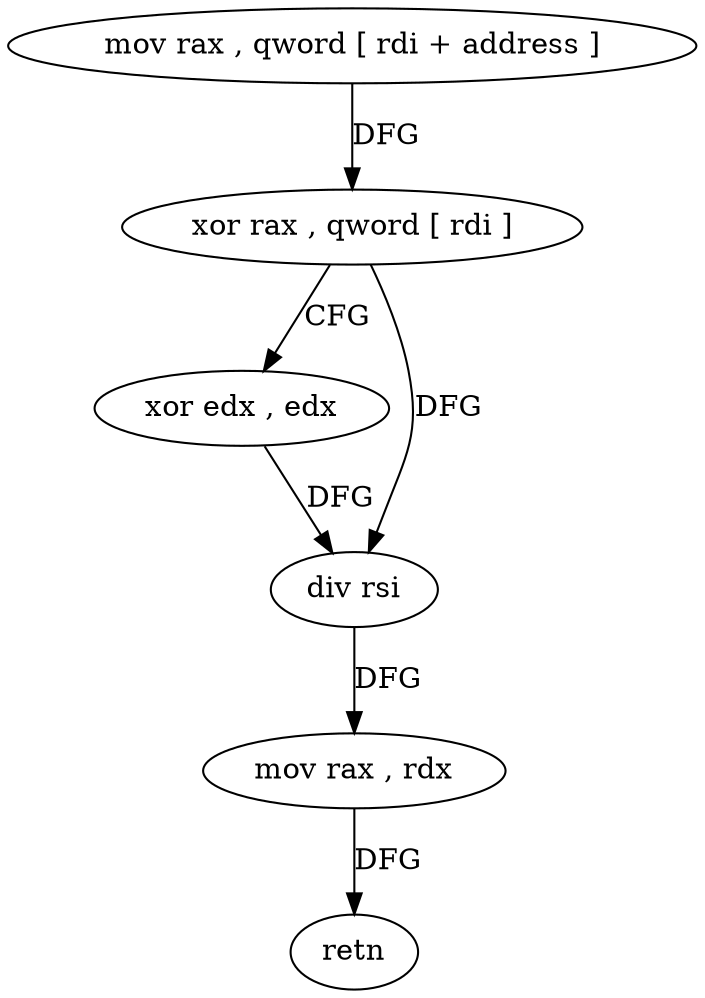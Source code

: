digraph "func" {
"4230992" [label = "mov rax , qword [ rdi + address ]" ]
"4230996" [label = "xor rax , qword [ rdi ]" ]
"4230999" [label = "xor edx , edx" ]
"4231001" [label = "div rsi" ]
"4231004" [label = "mov rax , rdx" ]
"4231007" [label = "retn" ]
"4230992" -> "4230996" [ label = "DFG" ]
"4230996" -> "4230999" [ label = "CFG" ]
"4230996" -> "4231001" [ label = "DFG" ]
"4230999" -> "4231001" [ label = "DFG" ]
"4231001" -> "4231004" [ label = "DFG" ]
"4231004" -> "4231007" [ label = "DFG" ]
}
